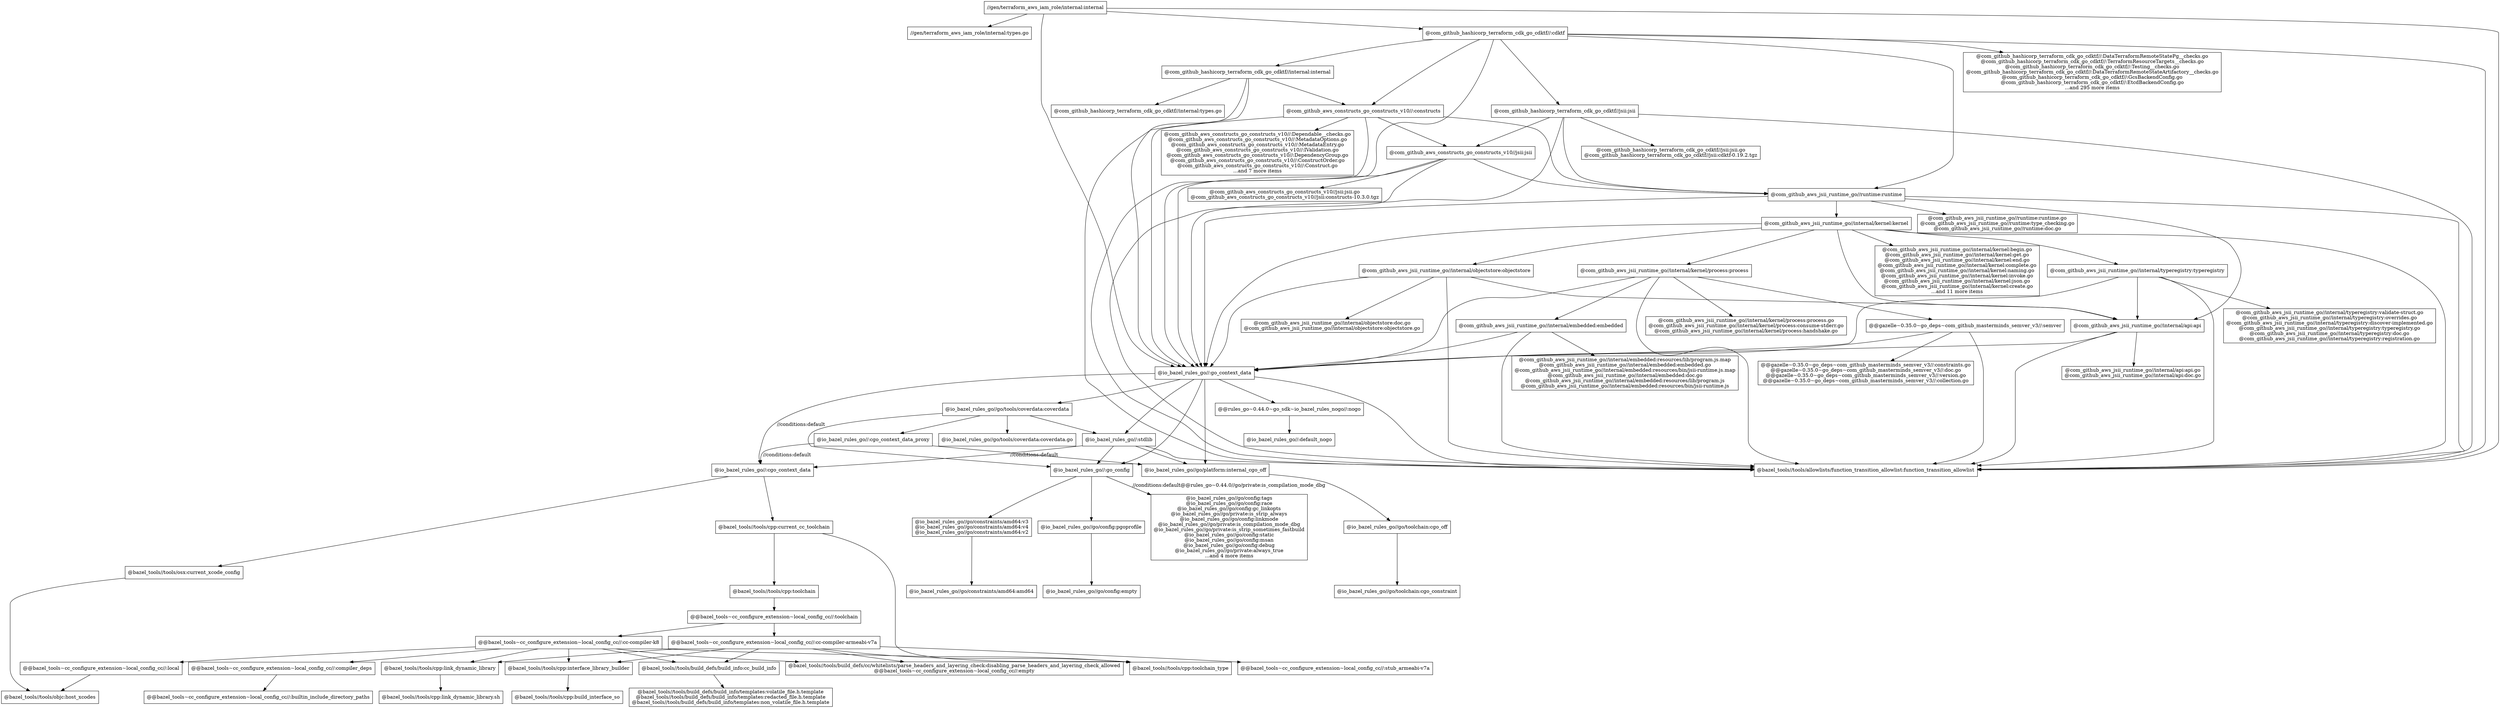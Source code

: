 digraph mygraph {
  node [shape=box];
  "//gen/terraform_aws_iam_role/internal:internal"
  "//gen/terraform_aws_iam_role/internal:internal" -> "//gen/terraform_aws_iam_role/internal:types.go"
  "//gen/terraform_aws_iam_role/internal:internal" -> "@com_github_hashicorp_terraform_cdk_go_cdktf//:cdktf"
  "//gen/terraform_aws_iam_role/internal:internal" -> "@io_bazel_rules_go//:go_context_data"
  "//gen/terraform_aws_iam_role/internal:internal" -> "@bazel_tools//tools/allowlists/function_transition_allowlist:function_transition_allowlist"
  "//gen/terraform_aws_iam_role/internal:types.go"
  "@com_github_hashicorp_terraform_cdk_go_cdktf//:cdktf"
  "@com_github_hashicorp_terraform_cdk_go_cdktf//:cdktf" -> "@com_github_hashicorp_terraform_cdk_go_cdktf//:DataTerraformRemoteStatePg__checks.go\n@com_github_hashicorp_terraform_cdk_go_cdktf//:TerraformResourceTargets__checks.go\n@com_github_hashicorp_terraform_cdk_go_cdktf//:Testing__checks.go\n@com_github_hashicorp_terraform_cdk_go_cdktf//:DataTerraformRemoteStateArtifactory__checks.go\n@com_github_hashicorp_terraform_cdk_go_cdktf//:GcsBackendConfig.go\n@com_github_hashicorp_terraform_cdk_go_cdktf//:EtcdBackendConfig.go\n...and 295 more items"
  "@com_github_hashicorp_terraform_cdk_go_cdktf//:cdktf" -> "@com_github_aws_constructs_go_constructs_v10//:constructs"
  "@com_github_hashicorp_terraform_cdk_go_cdktf//:cdktf" -> "@io_bazel_rules_go//:go_context_data"
  "@com_github_hashicorp_terraform_cdk_go_cdktf//:cdktf" -> "@bazel_tools//tools/allowlists/function_transition_allowlist:function_transition_allowlist"
  "@com_github_hashicorp_terraform_cdk_go_cdktf//:cdktf" -> "@com_github_aws_jsii_runtime_go//runtime:runtime"
  "@com_github_hashicorp_terraform_cdk_go_cdktf//:cdktf" -> "@com_github_hashicorp_terraform_cdk_go_cdktf//internal:internal"
  "@com_github_hashicorp_terraform_cdk_go_cdktf//:cdktf" -> "@com_github_hashicorp_terraform_cdk_go_cdktf//jsii:jsii"
  "@com_github_hashicorp_terraform_cdk_go_cdktf//jsii:jsii"
  "@com_github_hashicorp_terraform_cdk_go_cdktf//jsii:jsii" -> "@com_github_hashicorp_terraform_cdk_go_cdktf//jsii:jsii.go\n@com_github_hashicorp_terraform_cdk_go_cdktf//jsii:cdktf-0.19.2.tgz"
  "@com_github_hashicorp_terraform_cdk_go_cdktf//jsii:jsii" -> "@com_github_aws_constructs_go_constructs_v10//jsii:jsii"
  "@com_github_hashicorp_terraform_cdk_go_cdktf//jsii:jsii" -> "@bazel_tools//tools/allowlists/function_transition_allowlist:function_transition_allowlist"
  "@com_github_hashicorp_terraform_cdk_go_cdktf//jsii:jsii" -> "@io_bazel_rules_go//:go_context_data"
  "@com_github_hashicorp_terraform_cdk_go_cdktf//jsii:jsii" -> "@com_github_aws_jsii_runtime_go//runtime:runtime"
  "@com_github_hashicorp_terraform_cdk_go_cdktf//internal:internal"
  "@com_github_hashicorp_terraform_cdk_go_cdktf//internal:internal" -> "@com_github_hashicorp_terraform_cdk_go_cdktf//internal:types.go"
  "@com_github_hashicorp_terraform_cdk_go_cdktf//internal:internal" -> "@bazel_tools//tools/allowlists/function_transition_allowlist:function_transition_allowlist"
  "@com_github_hashicorp_terraform_cdk_go_cdktf//internal:internal" -> "@io_bazel_rules_go//:go_context_data"
  "@com_github_hashicorp_terraform_cdk_go_cdktf//internal:internal" -> "@com_github_aws_constructs_go_constructs_v10//:constructs"
  "@com_github_hashicorp_terraform_cdk_go_cdktf//:DataTerraformRemoteStatePg__checks.go\n@com_github_hashicorp_terraform_cdk_go_cdktf//:TerraformResourceTargets__checks.go\n@com_github_hashicorp_terraform_cdk_go_cdktf//:Testing__checks.go\n@com_github_hashicorp_terraform_cdk_go_cdktf//:DataTerraformRemoteStateArtifactory__checks.go\n@com_github_hashicorp_terraform_cdk_go_cdktf//:GcsBackendConfig.go\n@com_github_hashicorp_terraform_cdk_go_cdktf//:EtcdBackendConfig.go\n...and 295 more items"
  "@com_github_aws_constructs_go_constructs_v10//:constructs"
  "@com_github_aws_constructs_go_constructs_v10//:constructs" -> "@com_github_aws_constructs_go_constructs_v10//:Dependable__checks.go\n@com_github_aws_constructs_go_constructs_v10//:MetadataOptions.go\n@com_github_aws_constructs_go_constructs_v10//:MetadataEntry.go\n@com_github_aws_constructs_go_constructs_v10//:IValidation.go\n@com_github_aws_constructs_go_constructs_v10//:DependencyGroup.go\n@com_github_aws_constructs_go_constructs_v10//:ConstructOrder.go\n@com_github_aws_constructs_go_constructs_v10//:Construct.go\n...and 7 more items"
  "@com_github_aws_constructs_go_constructs_v10//:constructs" -> "@io_bazel_rules_go//:go_context_data"
  "@com_github_aws_constructs_go_constructs_v10//:constructs" -> "@com_github_aws_constructs_go_constructs_v10//jsii:jsii"
  "@com_github_aws_constructs_go_constructs_v10//:constructs" -> "@com_github_aws_jsii_runtime_go//runtime:runtime"
  "@com_github_aws_constructs_go_constructs_v10//:constructs" -> "@bazel_tools//tools/allowlists/function_transition_allowlist:function_transition_allowlist"
  "@com_github_aws_constructs_go_constructs_v10//jsii:jsii"
  "@com_github_aws_constructs_go_constructs_v10//jsii:jsii" -> "@com_github_aws_constructs_go_constructs_v10//jsii:jsii.go\n@com_github_aws_constructs_go_constructs_v10//jsii:constructs-10.3.0.tgz"
  "@com_github_aws_constructs_go_constructs_v10//jsii:jsii" -> "@bazel_tools//tools/allowlists/function_transition_allowlist:function_transition_allowlist"
  "@com_github_aws_constructs_go_constructs_v10//jsii:jsii" -> "@io_bazel_rules_go//:go_context_data"
  "@com_github_aws_constructs_go_constructs_v10//jsii:jsii" -> "@com_github_aws_jsii_runtime_go//runtime:runtime"
  "@com_github_aws_constructs_go_constructs_v10//jsii:jsii.go\n@com_github_aws_constructs_go_constructs_v10//jsii:constructs-10.3.0.tgz"
  "@com_github_aws_constructs_go_constructs_v10//:Dependable__checks.go\n@com_github_aws_constructs_go_constructs_v10//:MetadataOptions.go\n@com_github_aws_constructs_go_constructs_v10//:MetadataEntry.go\n@com_github_aws_constructs_go_constructs_v10//:IValidation.go\n@com_github_aws_constructs_go_constructs_v10//:DependencyGroup.go\n@com_github_aws_constructs_go_constructs_v10//:ConstructOrder.go\n@com_github_aws_constructs_go_constructs_v10//:Construct.go\n...and 7 more items"
  "@com_github_hashicorp_terraform_cdk_go_cdktf//internal:types.go"
  "@com_github_aws_jsii_runtime_go//runtime:runtime"
  "@com_github_aws_jsii_runtime_go//runtime:runtime" -> "@com_github_aws_jsii_runtime_go//runtime:runtime.go\n@com_github_aws_jsii_runtime_go//runtime:type_checking.go\n@com_github_aws_jsii_runtime_go//runtime:doc.go"
  "@com_github_aws_jsii_runtime_go//runtime:runtime" -> "@bazel_tools//tools/allowlists/function_transition_allowlist:function_transition_allowlist"
  "@com_github_aws_jsii_runtime_go//runtime:runtime" -> "@io_bazel_rules_go//:go_context_data"
  "@com_github_aws_jsii_runtime_go//runtime:runtime" -> "@com_github_aws_jsii_runtime_go//internal/kernel:kernel"
  "@com_github_aws_jsii_runtime_go//runtime:runtime" -> "@com_github_aws_jsii_runtime_go//internal/api:api"
  "@com_github_aws_jsii_runtime_go//runtime:runtime.go\n@com_github_aws_jsii_runtime_go//runtime:type_checking.go\n@com_github_aws_jsii_runtime_go//runtime:doc.go"
  "@com_github_aws_jsii_runtime_go//internal/kernel:kernel"
  "@com_github_aws_jsii_runtime_go//internal/kernel:kernel" -> "@com_github_aws_jsii_runtime_go//internal/kernel:begin.go\n@com_github_aws_jsii_runtime_go//internal/kernel:get.go\n@com_github_aws_jsii_runtime_go//internal/kernel:end.go\n@com_github_aws_jsii_runtime_go//internal/kernel:complete.go\n@com_github_aws_jsii_runtime_go//internal/kernel:naming.go\n@com_github_aws_jsii_runtime_go//internal/kernel:invoke.go\n@com_github_aws_jsii_runtime_go//internal/kernel:json.go\n@com_github_aws_jsii_runtime_go//internal/kernel:create.go\n...and 11 more items"
  "@com_github_aws_jsii_runtime_go//internal/kernel:kernel" -> "@bazel_tools//tools/allowlists/function_transition_allowlist:function_transition_allowlist"
  "@com_github_aws_jsii_runtime_go//internal/kernel:kernel" -> "@io_bazel_rules_go//:go_context_data"
  "@com_github_aws_jsii_runtime_go//internal/kernel:kernel" -> "@com_github_aws_jsii_runtime_go//internal/typeregistry:typeregistry"
  "@com_github_aws_jsii_runtime_go//internal/kernel:kernel" -> "@com_github_aws_jsii_runtime_go//internal/api:api"
  "@com_github_aws_jsii_runtime_go//internal/kernel:kernel" -> "@com_github_aws_jsii_runtime_go//internal/kernel/process:process"
  "@com_github_aws_jsii_runtime_go//internal/kernel:kernel" -> "@com_github_aws_jsii_runtime_go//internal/objectstore:objectstore"
  "@com_github_aws_jsii_runtime_go//internal/objectstore:objectstore"
  "@com_github_aws_jsii_runtime_go//internal/objectstore:objectstore" -> "@com_github_aws_jsii_runtime_go//internal/objectstore:doc.go\n@com_github_aws_jsii_runtime_go//internal/objectstore:objectstore.go"
  "@com_github_aws_jsii_runtime_go//internal/objectstore:objectstore" -> "@bazel_tools//tools/allowlists/function_transition_allowlist:function_transition_allowlist"
  "@com_github_aws_jsii_runtime_go//internal/objectstore:objectstore" -> "@io_bazel_rules_go//:go_context_data"
  "@com_github_aws_jsii_runtime_go//internal/objectstore:objectstore" -> "@com_github_aws_jsii_runtime_go//internal/api:api"
  "@com_github_aws_jsii_runtime_go//internal/objectstore:doc.go\n@com_github_aws_jsii_runtime_go//internal/objectstore:objectstore.go"
  "@com_github_aws_jsii_runtime_go//internal/kernel/process:process"
  "@com_github_aws_jsii_runtime_go//internal/kernel/process:process" -> "@com_github_aws_jsii_runtime_go//internal/kernel/process:process.go\n@com_github_aws_jsii_runtime_go//internal/kernel/process:consume-stderr.go\n@com_github_aws_jsii_runtime_go//internal/kernel/process:handshake.go"
  "@com_github_aws_jsii_runtime_go//internal/kernel/process:process" -> "@bazel_tools//tools/allowlists/function_transition_allowlist:function_transition_allowlist"
  "@com_github_aws_jsii_runtime_go//internal/kernel/process:process" -> "@io_bazel_rules_go//:go_context_data"
  "@com_github_aws_jsii_runtime_go//internal/kernel/process:process" -> "@@gazelle~0.35.0~go_deps~com_github_masterminds_semver_v3//:semver"
  "@com_github_aws_jsii_runtime_go//internal/kernel/process:process" -> "@com_github_aws_jsii_runtime_go//internal/embedded:embedded"
  "@com_github_aws_jsii_runtime_go//internal/embedded:embedded"
  "@com_github_aws_jsii_runtime_go//internal/embedded:embedded" -> "@com_github_aws_jsii_runtime_go//internal/embedded:resources/lib/program.js.map\n@com_github_aws_jsii_runtime_go//internal/embedded:embedded.go\n@com_github_aws_jsii_runtime_go//internal/embedded:resources/bin/jsii-runtime.js.map\n@com_github_aws_jsii_runtime_go//internal/embedded:doc.go\n@com_github_aws_jsii_runtime_go//internal/embedded:resources/lib/program.js\n@com_github_aws_jsii_runtime_go//internal/embedded:resources/bin/jsii-runtime.js"
  "@com_github_aws_jsii_runtime_go//internal/embedded:embedded" -> "@bazel_tools//tools/allowlists/function_transition_allowlist:function_transition_allowlist"
  "@com_github_aws_jsii_runtime_go//internal/embedded:embedded" -> "@io_bazel_rules_go//:go_context_data"
  "@@gazelle~0.35.0~go_deps~com_github_masterminds_semver_v3//:semver"
  "@@gazelle~0.35.0~go_deps~com_github_masterminds_semver_v3//:semver" -> "@@gazelle~0.35.0~go_deps~com_github_masterminds_semver_v3//:constraints.go\n@@gazelle~0.35.0~go_deps~com_github_masterminds_semver_v3//:doc.go\n@@gazelle~0.35.0~go_deps~com_github_masterminds_semver_v3//:version.go\n@@gazelle~0.35.0~go_deps~com_github_masterminds_semver_v3//:collection.go"
  "@@gazelle~0.35.0~go_deps~com_github_masterminds_semver_v3//:semver" -> "@io_bazel_rules_go//:go_context_data"
  "@@gazelle~0.35.0~go_deps~com_github_masterminds_semver_v3//:semver" -> "@bazel_tools//tools/allowlists/function_transition_allowlist:function_transition_allowlist"
  "@@gazelle~0.35.0~go_deps~com_github_masterminds_semver_v3//:constraints.go\n@@gazelle~0.35.0~go_deps~com_github_masterminds_semver_v3//:doc.go\n@@gazelle~0.35.0~go_deps~com_github_masterminds_semver_v3//:version.go\n@@gazelle~0.35.0~go_deps~com_github_masterminds_semver_v3//:collection.go"
  "@com_github_aws_jsii_runtime_go//internal/kernel/process:process.go\n@com_github_aws_jsii_runtime_go//internal/kernel/process:consume-stderr.go\n@com_github_aws_jsii_runtime_go//internal/kernel/process:handshake.go"
  "@com_github_aws_jsii_runtime_go//internal/typeregistry:typeregistry"
  "@com_github_aws_jsii_runtime_go//internal/typeregistry:typeregistry" -> "@com_github_aws_jsii_runtime_go//internal/typeregistry:validate-struct.go\n@com_github_aws_jsii_runtime_go//internal/typeregistry:overrides.go\n@com_github_aws_jsii_runtime_go//internal/typeregistry:discover-implemented.go\n@com_github_aws_jsii_runtime_go//internal/typeregistry:typeregistry.go\n@com_github_aws_jsii_runtime_go//internal/typeregistry:doc.go\n@com_github_aws_jsii_runtime_go//internal/typeregistry:registration.go"
  "@com_github_aws_jsii_runtime_go//internal/typeregistry:typeregistry" -> "@bazel_tools//tools/allowlists/function_transition_allowlist:function_transition_allowlist"
  "@com_github_aws_jsii_runtime_go//internal/typeregistry:typeregistry" -> "@io_bazel_rules_go//:go_context_data"
  "@com_github_aws_jsii_runtime_go//internal/typeregistry:typeregistry" -> "@com_github_aws_jsii_runtime_go//internal/api:api"
  "@com_github_aws_jsii_runtime_go//internal/api:api"
  "@com_github_aws_jsii_runtime_go//internal/api:api" -> "@com_github_aws_jsii_runtime_go//internal/api:api.go\n@com_github_aws_jsii_runtime_go//internal/api:doc.go"
  "@com_github_aws_jsii_runtime_go//internal/api:api" -> "@io_bazel_rules_go//:go_context_data"
  "@com_github_aws_jsii_runtime_go//internal/api:api" -> "@bazel_tools//tools/allowlists/function_transition_allowlist:function_transition_allowlist"
  "@com_github_aws_jsii_runtime_go//internal/api:api.go\n@com_github_aws_jsii_runtime_go//internal/api:doc.go"
  "@com_github_aws_jsii_runtime_go//internal/typeregistry:validate-struct.go\n@com_github_aws_jsii_runtime_go//internal/typeregistry:overrides.go\n@com_github_aws_jsii_runtime_go//internal/typeregistry:discover-implemented.go\n@com_github_aws_jsii_runtime_go//internal/typeregistry:typeregistry.go\n@com_github_aws_jsii_runtime_go//internal/typeregistry:doc.go\n@com_github_aws_jsii_runtime_go//internal/typeregistry:registration.go"
  "@io_bazel_rules_go//:go_context_data"
  "@io_bazel_rules_go//:go_context_data" -> "@io_bazel_rules_go//go/platform:internal_cgo_off"
  "@io_bazel_rules_go//:go_context_data" -> "@io_bazel_rules_go//:cgo_context_data"
  [label="//conditions:default"];
  "@io_bazel_rules_go//:go_context_data" -> "@io_bazel_rules_go//:go_config"
  "@io_bazel_rules_go//:go_context_data" -> "@@rules_go~0.44.0~go_sdk~io_bazel_rules_nogo//:nogo"
  "@io_bazel_rules_go//:go_context_data" -> "@io_bazel_rules_go//:stdlib"
  "@io_bazel_rules_go//:go_context_data" -> "@io_bazel_rules_go//go/tools/coverdata:coverdata"
  "@io_bazel_rules_go//:go_context_data" -> "@bazel_tools//tools/allowlists/function_transition_allowlist:function_transition_allowlist"
  "@io_bazel_rules_go//go/tools/coverdata:coverdata"
  "@io_bazel_rules_go//go/tools/coverdata:coverdata" -> "@io_bazel_rules_go//go/tools/coverdata:coverdata.go"
  "@io_bazel_rules_go//go/tools/coverdata:coverdata" -> "@io_bazel_rules_go//:stdlib"
  "@io_bazel_rules_go//go/tools/coverdata:coverdata" -> "@io_bazel_rules_go//:cgo_context_data_proxy"
  "@io_bazel_rules_go//go/tools/coverdata:coverdata" -> "@io_bazel_rules_go//:go_config"
  "@io_bazel_rules_go//:cgo_context_data_proxy"
  "@io_bazel_rules_go//:cgo_context_data_proxy" -> "@io_bazel_rules_go//:cgo_context_data"
  [label="//conditions:default"];
  "@io_bazel_rules_go//:cgo_context_data_proxy" -> "@io_bazel_rules_go//go/platform:internal_cgo_off"
  "@io_bazel_rules_go//go/tools/coverdata:coverdata.go"
  "@io_bazel_rules_go//:stdlib"
  "@io_bazel_rules_go//:stdlib" -> "@io_bazel_rules_go//:cgo_context_data"
  [label="//conditions:default"];
  "@io_bazel_rules_go//:stdlib" -> "@io_bazel_rules_go//:go_config"
  "@io_bazel_rules_go//:stdlib" -> "@bazel_tools//tools/allowlists/function_transition_allowlist:function_transition_allowlist"
  "@io_bazel_rules_go//:stdlib" -> "@io_bazel_rules_go//go/platform:internal_cgo_off"
  "@@rules_go~0.44.0~go_sdk~io_bazel_rules_nogo//:nogo"
  "@@rules_go~0.44.0~go_sdk~io_bazel_rules_nogo//:nogo" -> "@io_bazel_rules_go//:default_nogo"
  "@io_bazel_rules_go//:go_config"
  "@io_bazel_rules_go//:go_config" -> "@io_bazel_rules_go//go/config:pgoprofile"
  "@io_bazel_rules_go//:go_config" -> "@io_bazel_rules_go//go/config:tags\n@io_bazel_rules_go//go/config:race\n@io_bazel_rules_go//go/config:gc_linkopts\n@io_bazel_rules_go//go/private:is_strip_always\n@io_bazel_rules_go//go/config:linkmode\n@io_bazel_rules_go//go/private:is_compilation_mode_dbg\n@io_bazel_rules_go//go/private:is_strip_sometimes_fastbuild\n@io_bazel_rules_go//go/config:static\n@io_bazel_rules_go//go/config:msan\n@io_bazel_rules_go//go/config:debug\n@io_bazel_rules_go//go/private:always_true\n...and 4 more items"
  [label="//conditions:default@@rules_go~0.44.0//go/private:is_compilation_mode_dbg"];
  "@io_bazel_rules_go//:go_config" -> "@io_bazel_rules_go//go/constraints/amd64:v3\n@io_bazel_rules_go//go/constraints/amd64:v4\n@io_bazel_rules_go//go/constraints/amd64:v2"
  "@io_bazel_rules_go//go/constraints/amd64:v3\n@io_bazel_rules_go//go/constraints/amd64:v4\n@io_bazel_rules_go//go/constraints/amd64:v2"
  "@io_bazel_rules_go//go/constraints/amd64:v3\n@io_bazel_rules_go//go/constraints/amd64:v4\n@io_bazel_rules_go//go/constraints/amd64:v2" -> "@io_bazel_rules_go//go/constraints/amd64:amd64"
  "@io_bazel_rules_go//go/constraints/amd64:amd64"
  "@io_bazel_rules_go//go/config:tags\n@io_bazel_rules_go//go/config:race\n@io_bazel_rules_go//go/config:gc_linkopts\n@io_bazel_rules_go//go/private:is_strip_always\n@io_bazel_rules_go//go/config:linkmode\n@io_bazel_rules_go//go/private:is_compilation_mode_dbg\n@io_bazel_rules_go//go/private:is_strip_sometimes_fastbuild\n@io_bazel_rules_go//go/config:static\n@io_bazel_rules_go//go/config:msan\n@io_bazel_rules_go//go/config:debug\n@io_bazel_rules_go//go/private:always_true\n...and 4 more items"
  "@io_bazel_rules_go//go/config:pgoprofile"
  "@io_bazel_rules_go//go/config:pgoprofile" -> "@io_bazel_rules_go//go/config:empty"
  "@io_bazel_rules_go//go/config:empty"
  "@io_bazel_rules_go//:cgo_context_data"
  "@io_bazel_rules_go//:cgo_context_data" -> "@bazel_tools//tools/cpp:current_cc_toolchain"
  "@io_bazel_rules_go//:cgo_context_data" -> "@bazel_tools//tools/osx:current_xcode_config"
  "@bazel_tools//tools/osx:current_xcode_config"
  "@bazel_tools//tools/osx:current_xcode_config" -> "@bazel_tools//tools/objc:host_xcodes"
  "@bazel_tools//tools/cpp:current_cc_toolchain"
  "@bazel_tools//tools/cpp:current_cc_toolchain" -> "@bazel_tools//tools/cpp:toolchain"
  "@bazel_tools//tools/cpp:current_cc_toolchain" -> "@bazel_tools//tools/cpp:toolchain_type"
  "@bazel_tools//tools/cpp:toolchain"
  "@bazel_tools//tools/cpp:toolchain" -> "@@bazel_tools~cc_configure_extension~local_config_cc//:toolchain"
  "@@bazel_tools~cc_configure_extension~local_config_cc//:toolchain"
  "@@bazel_tools~cc_configure_extension~local_config_cc//:toolchain" -> "@@bazel_tools~cc_configure_extension~local_config_cc//:cc-compiler-k8"
  "@@bazel_tools~cc_configure_extension~local_config_cc//:toolchain" -> "@@bazel_tools~cc_configure_extension~local_config_cc//:cc-compiler-armeabi-v7a"
  "@@bazel_tools~cc_configure_extension~local_config_cc//:cc-compiler-armeabi-v7a"
  "@@bazel_tools~cc_configure_extension~local_config_cc//:cc-compiler-armeabi-v7a" -> "@bazel_tools//tools/build_defs/cc/whitelists/parse_headers_and_layering_check:disabling_parse_headers_and_layering_check_allowed\n@@bazel_tools~cc_configure_extension~local_config_cc//:empty"
  "@@bazel_tools~cc_configure_extension~local_config_cc//:cc-compiler-armeabi-v7a" -> "@@bazel_tools~cc_configure_extension~local_config_cc//:stub_armeabi-v7a"
  "@@bazel_tools~cc_configure_extension~local_config_cc//:cc-compiler-armeabi-v7a" -> "@bazel_tools//tools/build_defs/build_info:cc_build_info"
  "@@bazel_tools~cc_configure_extension~local_config_cc//:cc-compiler-armeabi-v7a" -> "@bazel_tools//tools/cpp:toolchain_type"
  "@@bazel_tools~cc_configure_extension~local_config_cc//:cc-compiler-armeabi-v7a" -> "@bazel_tools//tools/cpp:link_dynamic_library"
  "@@bazel_tools~cc_configure_extension~local_config_cc//:cc-compiler-armeabi-v7a" -> "@bazel_tools//tools/cpp:interface_library_builder"
  "@@bazel_tools~cc_configure_extension~local_config_cc//:stub_armeabi-v7a"
  "@@bazel_tools~cc_configure_extension~local_config_cc//:cc-compiler-k8"
  "@@bazel_tools~cc_configure_extension~local_config_cc//:cc-compiler-k8" -> "@@bazel_tools~cc_configure_extension~local_config_cc//:compiler_deps"
  "@@bazel_tools~cc_configure_extension~local_config_cc//:cc-compiler-k8" -> "@bazel_tools//tools/build_defs/cc/whitelists/parse_headers_and_layering_check:disabling_parse_headers_and_layering_check_allowed\n@@bazel_tools~cc_configure_extension~local_config_cc//:empty"
  "@@bazel_tools~cc_configure_extension~local_config_cc//:cc-compiler-k8" -> "@@bazel_tools~cc_configure_extension~local_config_cc//:local"
  "@@bazel_tools~cc_configure_extension~local_config_cc//:cc-compiler-k8" -> "@bazel_tools//tools/build_defs/build_info:cc_build_info"
  "@@bazel_tools~cc_configure_extension~local_config_cc//:cc-compiler-k8" -> "@bazel_tools//tools/cpp:toolchain_type"
  "@@bazel_tools~cc_configure_extension~local_config_cc//:cc-compiler-k8" -> "@bazel_tools//tools/cpp:link_dynamic_library"
  "@@bazel_tools~cc_configure_extension~local_config_cc//:cc-compiler-k8" -> "@bazel_tools//tools/cpp:interface_library_builder"
  "@bazel_tools//tools/cpp:interface_library_builder"
  "@bazel_tools//tools/cpp:interface_library_builder" -> "@bazel_tools//tools/cpp:build_interface_so"
  "@bazel_tools//tools/cpp:build_interface_so"
  "@bazel_tools//tools/cpp:link_dynamic_library"
  "@bazel_tools//tools/cpp:link_dynamic_library" -> "@bazel_tools//tools/cpp:link_dynamic_library.sh"
  "@bazel_tools//tools/cpp:link_dynamic_library.sh"
  "@bazel_tools//tools/cpp:toolchain_type"
  "@@bazel_tools~cc_configure_extension~local_config_cc//:local"
  "@@bazel_tools~cc_configure_extension~local_config_cc//:local" -> "@bazel_tools//tools/objc:host_xcodes"
  "@bazel_tools//tools/objc:host_xcodes"
  "@bazel_tools//tools/build_defs/cc/whitelists/parse_headers_and_layering_check:disabling_parse_headers_and_layering_check_allowed\n@@bazel_tools~cc_configure_extension~local_config_cc//:empty"
  "@@bazel_tools~cc_configure_extension~local_config_cc//:compiler_deps"
  "@@bazel_tools~cc_configure_extension~local_config_cc//:compiler_deps" -> "@@bazel_tools~cc_configure_extension~local_config_cc//:builtin_include_directory_paths"
  "@@bazel_tools~cc_configure_extension~local_config_cc//:builtin_include_directory_paths"
  "@io_bazel_rules_go//go/platform:internal_cgo_off"
  "@io_bazel_rules_go//go/platform:internal_cgo_off" -> "@io_bazel_rules_go//go/toolchain:cgo_off"
  "@io_bazel_rules_go//go/toolchain:cgo_off"
  "@io_bazel_rules_go//go/toolchain:cgo_off" -> "@io_bazel_rules_go//go/toolchain:cgo_constraint"
  "@io_bazel_rules_go//go/toolchain:cgo_constraint"
  "@bazel_tools//tools/allowlists/function_transition_allowlist:function_transition_allowlist"
  "@com_github_aws_jsii_runtime_go//internal/kernel:begin.go\n@com_github_aws_jsii_runtime_go//internal/kernel:get.go\n@com_github_aws_jsii_runtime_go//internal/kernel:end.go\n@com_github_aws_jsii_runtime_go//internal/kernel:complete.go\n@com_github_aws_jsii_runtime_go//internal/kernel:naming.go\n@com_github_aws_jsii_runtime_go//internal/kernel:invoke.go\n@com_github_aws_jsii_runtime_go//internal/kernel:json.go\n@com_github_aws_jsii_runtime_go//internal/kernel:create.go\n...and 11 more items"
  "@io_bazel_rules_go//:default_nogo"
  "@com_github_aws_jsii_runtime_go//internal/embedded:resources/lib/program.js.map\n@com_github_aws_jsii_runtime_go//internal/embedded:embedded.go\n@com_github_aws_jsii_runtime_go//internal/embedded:resources/bin/jsii-runtime.js.map\n@com_github_aws_jsii_runtime_go//internal/embedded:doc.go\n@com_github_aws_jsii_runtime_go//internal/embedded:resources/lib/program.js\n@com_github_aws_jsii_runtime_go//internal/embedded:resources/bin/jsii-runtime.js"
  "@bazel_tools//tools/build_defs/build_info:cc_build_info"
  "@bazel_tools//tools/build_defs/build_info:cc_build_info" -> "@bazel_tools//tools/build_defs/build_info/templates:volatile_file.h.template\n@bazel_tools//tools/build_defs/build_info/templates:redacted_file.h.template\n@bazel_tools//tools/build_defs/build_info/templates:non_volatile_file.h.template"
  "@bazel_tools//tools/build_defs/build_info/templates:volatile_file.h.template\n@bazel_tools//tools/build_defs/build_info/templates:redacted_file.h.template\n@bazel_tools//tools/build_defs/build_info/templates:non_volatile_file.h.template"
  "@com_github_hashicorp_terraform_cdk_go_cdktf//jsii:jsii.go\n@com_github_hashicorp_terraform_cdk_go_cdktf//jsii:cdktf-0.19.2.tgz"
}
